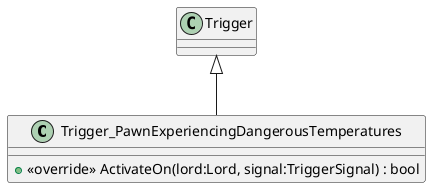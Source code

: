 @startuml
class Trigger_PawnExperiencingDangerousTemperatures {
    + <<override>> ActivateOn(lord:Lord, signal:TriggerSignal) : bool
}
Trigger <|-- Trigger_PawnExperiencingDangerousTemperatures
@enduml
